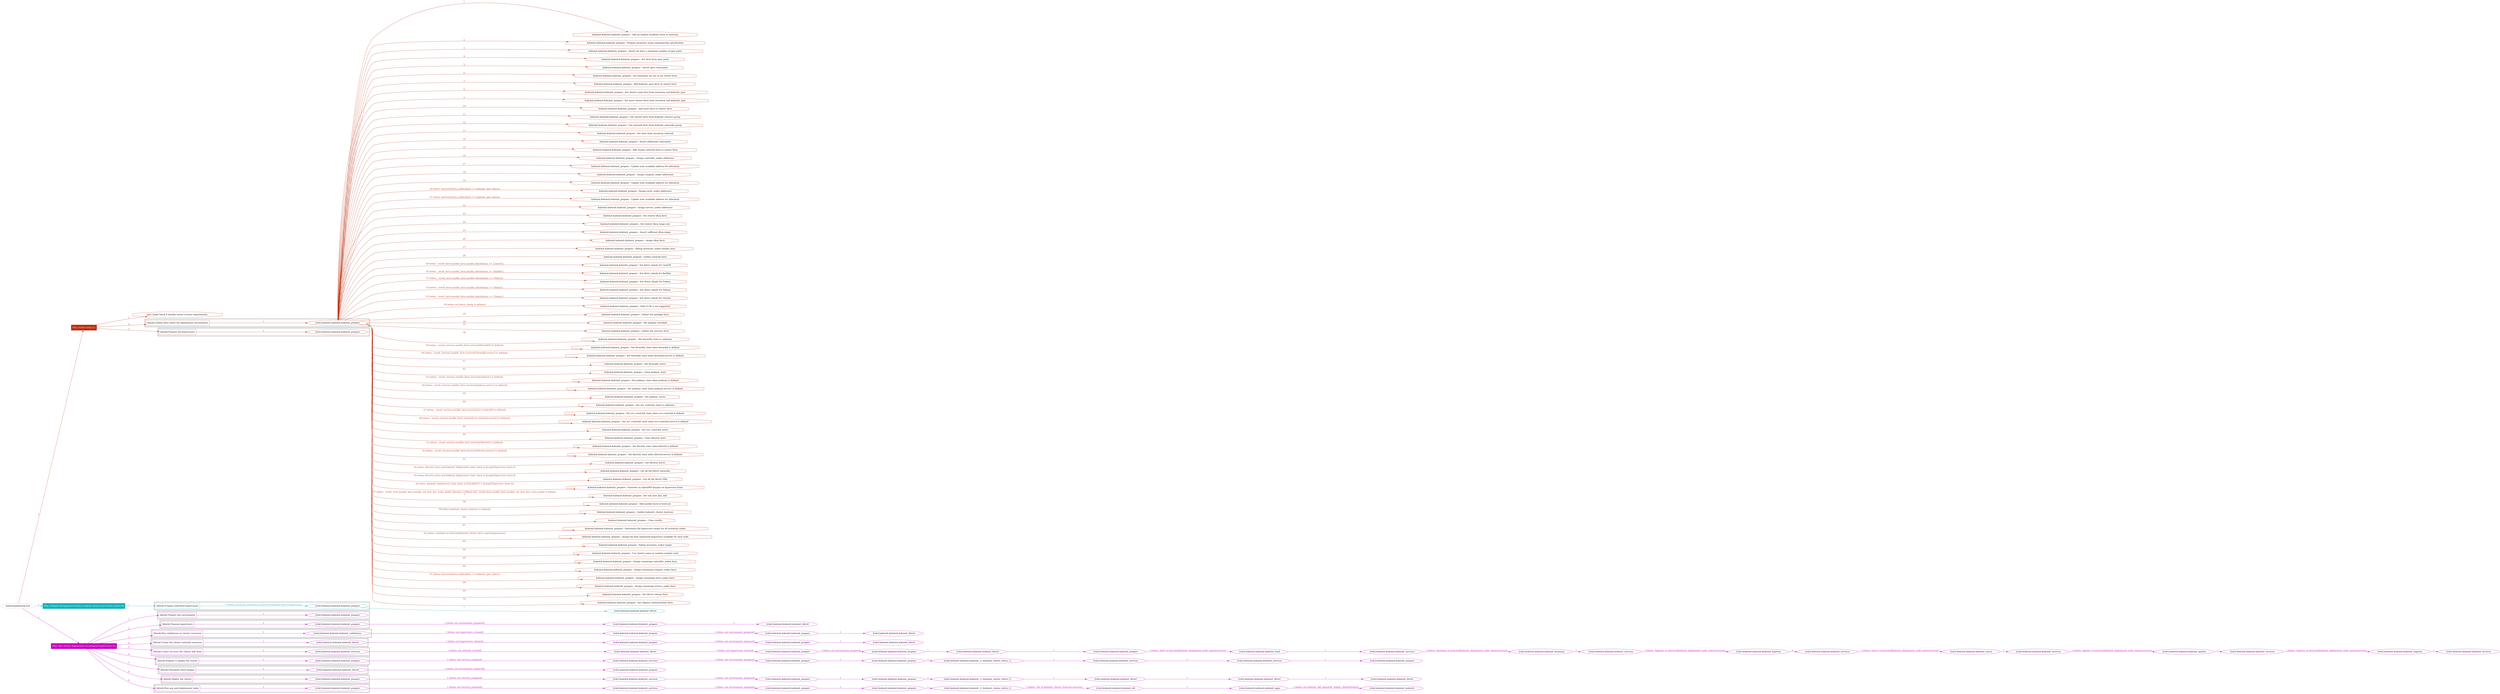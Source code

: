 digraph {
	graph [concentrate=true ordering=in rankdir=LR ratio=fill]
	edge [esep=5 sep=10]
	"kubeinit/playbook.yml" [id=root_node style=dotted]
	play_38018a36 [label="Play: Initial setup (1)" color="#ba3012" fontcolor="#ffffff" id=play_38018a36 shape=box style=filled tooltip=localhost]
	"kubeinit/playbook.yml" -> play_38018a36 [label="1 " color="#ba3012" fontcolor="#ba3012" id=edge_5a57a9a2 labeltooltip="1 " tooltip="1 "]
	subgraph "kubeinit.kubeinit.kubeinit_prepare" {
		role_eaf8f5e7 [label="[role] kubeinit.kubeinit.kubeinit_prepare" color="#ba3012" id=role_eaf8f5e7 tooltip="kubeinit.kubeinit.kubeinit_prepare"]
		task_d9d28c81 [label="kubeinit.kubeinit.kubeinit_prepare : Add an explicit localhost entry to hostvars" color="#ba3012" id=task_d9d28c81 shape=octagon tooltip="kubeinit.kubeinit.kubeinit_prepare : Add an explicit localhost entry to hostvars"]
		role_eaf8f5e7 -> task_d9d28c81 [label="1 " color="#ba3012" fontcolor="#ba3012" id=edge_3c91bd33 labeltooltip="1 " tooltip="1 "]
		task_af34786a [label="kubeinit.kubeinit.kubeinit_prepare : Prepare inventory using command-line specification" color="#ba3012" id=task_af34786a shape=octagon tooltip="kubeinit.kubeinit.kubeinit_prepare : Prepare inventory using command-line specification"]
		role_eaf8f5e7 -> task_af34786a [label="2 " color="#ba3012" fontcolor="#ba3012" id=edge_f4625c65 labeltooltip="2 " tooltip="2 "]
		task_5529e73d [label="kubeinit.kubeinit.kubeinit_prepare : Assert we have a minimum number of spec parts" color="#ba3012" id=task_5529e73d shape=octagon tooltip="kubeinit.kubeinit.kubeinit_prepare : Assert we have a minimum number of spec parts"]
		role_eaf8f5e7 -> task_5529e73d [label="3 " color="#ba3012" fontcolor="#ba3012" id=edge_2df226bd labeltooltip="3 " tooltip="3 "]
		task_c6e210a8 [label="kubeinit.kubeinit.kubeinit_prepare : Set facts from spec parts" color="#ba3012" id=task_c6e210a8 shape=octagon tooltip="kubeinit.kubeinit.kubeinit_prepare : Set facts from spec parts"]
		role_eaf8f5e7 -> task_c6e210a8 [label="4 " color="#ba3012" fontcolor="#ba3012" id=edge_eb3b6724 labeltooltip="4 " tooltip="4 "]
		task_c5ecf263 [label="kubeinit.kubeinit.kubeinit_prepare : Assert spec constraints" color="#ba3012" id=task_c5ecf263 shape=octagon tooltip="kubeinit.kubeinit.kubeinit_prepare : Assert spec constraints"]
		role_eaf8f5e7 -> task_c5ecf263 [label="5 " color="#ba3012" fontcolor="#ba3012" id=edge_1129ccd4 labeltooltip="5 " tooltip="5 "]
		task_9db67890 [label="kubeinit.kubeinit.kubeinit_prepare : Set hostname we use to set cluster facts" color="#ba3012" id=task_9db67890 shape=octagon tooltip="kubeinit.kubeinit.kubeinit_prepare : Set hostname we use to set cluster facts"]
		role_eaf8f5e7 -> task_9db67890 [label="6 " color="#ba3012" fontcolor="#ba3012" id=edge_99e5928f labeltooltip="6 " tooltip="6 "]
		task_b7941c7c [label="kubeinit.kubeinit.kubeinit_prepare : Add kubeinit_spec facts to cluster facts" color="#ba3012" id=task_b7941c7c shape=octagon tooltip="kubeinit.kubeinit.kubeinit_prepare : Add kubeinit_spec facts to cluster facts"]
		role_eaf8f5e7 -> task_b7941c7c [label="7 " color="#ba3012" fontcolor="#ba3012" id=edge_fe93b5b2 labeltooltip="7 " tooltip="7 "]
		task_d89a9db2 [label="kubeinit.kubeinit.kubeinit_prepare : Set cluster name fact from inventory and kubeinit_spec" color="#ba3012" id=task_d89a9db2 shape=octagon tooltip="kubeinit.kubeinit.kubeinit_prepare : Set cluster name fact from inventory and kubeinit_spec"]
		role_eaf8f5e7 -> task_d89a9db2 [label="8 " color="#ba3012" fontcolor="#ba3012" id=edge_f3d1ef45 labeltooltip="8 " tooltip="8 "]
		task_c32d3ccd [label="kubeinit.kubeinit.kubeinit_prepare : Set more cluster facts from inventory and kubeinit_spec" color="#ba3012" id=task_c32d3ccd shape=octagon tooltip="kubeinit.kubeinit.kubeinit_prepare : Set more cluster facts from inventory and kubeinit_spec"]
		role_eaf8f5e7 -> task_c32d3ccd [label="9 " color="#ba3012" fontcolor="#ba3012" id=edge_d06b6252 labeltooltip="9 " tooltip="9 "]
		task_ee022b1f [label="kubeinit.kubeinit.kubeinit_prepare : Add more facts to cluster facts" color="#ba3012" id=task_ee022b1f shape=octagon tooltip="kubeinit.kubeinit.kubeinit_prepare : Add more facts to cluster facts"]
		role_eaf8f5e7 -> task_ee022b1f [label="10 " color="#ba3012" fontcolor="#ba3012" id=edge_76aa7e40 labeltooltip="10 " tooltip="10 "]
		task_8ff7a7d2 [label="kubeinit.kubeinit.kubeinit_prepare : Get cluster facts from kubeinit_clusters group" color="#ba3012" id=task_8ff7a7d2 shape=octagon tooltip="kubeinit.kubeinit.kubeinit_prepare : Get cluster facts from kubeinit_clusters group"]
		role_eaf8f5e7 -> task_8ff7a7d2 [label="11 " color="#ba3012" fontcolor="#ba3012" id=edge_18747b65 labeltooltip="11 " tooltip="11 "]
		task_c051a63e [label="kubeinit.kubeinit.kubeinit_prepare : Get network facts from kubeinit_networks group" color="#ba3012" id=task_c051a63e shape=octagon tooltip="kubeinit.kubeinit.kubeinit_prepare : Get network facts from kubeinit_networks group"]
		role_eaf8f5e7 -> task_c051a63e [label="12 " color="#ba3012" fontcolor="#ba3012" id=edge_2a40bd6a labeltooltip="12 " tooltip="12 "]
		task_e8067abc [label="kubeinit.kubeinit.kubeinit_prepare : Set facts from inventory network" color="#ba3012" id=task_e8067abc shape=octagon tooltip="kubeinit.kubeinit.kubeinit_prepare : Set facts from inventory network"]
		role_eaf8f5e7 -> task_e8067abc [label="13 " color="#ba3012" fontcolor="#ba3012" id=edge_fd4d7361 labeltooltip="13 " tooltip="13 "]
		task_bee5ef81 [label="kubeinit.kubeinit.kubeinit_prepare : Assert additional constraints" color="#ba3012" id=task_bee5ef81 shape=octagon tooltip="kubeinit.kubeinit.kubeinit_prepare : Assert additional constraints"]
		role_eaf8f5e7 -> task_bee5ef81 [label="14 " color="#ba3012" fontcolor="#ba3012" id=edge_25b2654d labeltooltip="14 " tooltip="14 "]
		task_c0510e2a [label="kubeinit.kubeinit.kubeinit_prepare : Add cluster network facts to cluster facts" color="#ba3012" id=task_c0510e2a shape=octagon tooltip="kubeinit.kubeinit.kubeinit_prepare : Add cluster network facts to cluster facts"]
		role_eaf8f5e7 -> task_c0510e2a [label="15 " color="#ba3012" fontcolor="#ba3012" id=edge_876edf7d labeltooltip="15 " tooltip="15 "]
		task_2513310e [label="kubeinit.kubeinit.kubeinit_prepare : Assign controller_nodes addresses" color="#ba3012" id=task_2513310e shape=octagon tooltip="kubeinit.kubeinit.kubeinit_prepare : Assign controller_nodes addresses"]
		role_eaf8f5e7 -> task_2513310e [label="16 " color="#ba3012" fontcolor="#ba3012" id=edge_84c6165d labeltooltip="16 " tooltip="16 "]
		task_1f1a7ac2 [label="kubeinit.kubeinit.kubeinit_prepare : Update next available address for allocation" color="#ba3012" id=task_1f1a7ac2 shape=octagon tooltip="kubeinit.kubeinit.kubeinit_prepare : Update next available address for allocation"]
		role_eaf8f5e7 -> task_1f1a7ac2 [label="17 " color="#ba3012" fontcolor="#ba3012" id=edge_e7cba53e labeltooltip="17 " tooltip="17 "]
		task_87106a36 [label="kubeinit.kubeinit.kubeinit_prepare : Assign compute_nodes addresses" color="#ba3012" id=task_87106a36 shape=octagon tooltip="kubeinit.kubeinit.kubeinit_prepare : Assign compute_nodes addresses"]
		role_eaf8f5e7 -> task_87106a36 [label="18 " color="#ba3012" fontcolor="#ba3012" id=edge_f2402905 labeltooltip="18 " tooltip="18 "]
		task_95a1f4b8 [label="kubeinit.kubeinit.kubeinit_prepare : Update next available address for allocation" color="#ba3012" id=task_95a1f4b8 shape=octagon tooltip="kubeinit.kubeinit.kubeinit_prepare : Update next available address for allocation"]
		role_eaf8f5e7 -> task_95a1f4b8 [label="19 " color="#ba3012" fontcolor="#ba3012" id=edge_99c35e05 labeltooltip="19 " tooltip="19 "]
		task_43b68e34 [label="kubeinit.kubeinit.kubeinit_prepare : Assign extra_nodes addresses" color="#ba3012" id=task_43b68e34 shape=octagon tooltip="kubeinit.kubeinit.kubeinit_prepare : Assign extra_nodes addresses"]
		role_eaf8f5e7 -> task_43b68e34 [label="20 [when: hostvars[extra_node].distro == kubeinit_spec_distro]" color="#ba3012" fontcolor="#ba3012" id=edge_84f22b07 labeltooltip="20 [when: hostvars[extra_node].distro == kubeinit_spec_distro]" tooltip="20 [when: hostvars[extra_node].distro == kubeinit_spec_distro]"]
		task_0c2cb33e [label="kubeinit.kubeinit.kubeinit_prepare : Update next available address for allocation" color="#ba3012" id=task_0c2cb33e shape=octagon tooltip="kubeinit.kubeinit.kubeinit_prepare : Update next available address for allocation"]
		role_eaf8f5e7 -> task_0c2cb33e [label="21 [when: hostvars[extra_node].distro == kubeinit_spec_distro]" color="#ba3012" fontcolor="#ba3012" id=edge_a2b4e08d labeltooltip="21 [when: hostvars[extra_node].distro == kubeinit_spec_distro]" tooltip="21 [when: hostvars[extra_node].distro == kubeinit_spec_distro]"]
		task_1de23fd6 [label="kubeinit.kubeinit.kubeinit_prepare : Assign service_nodes addresses" color="#ba3012" id=task_1de23fd6 shape=octagon tooltip="kubeinit.kubeinit.kubeinit_prepare : Assign service_nodes addresses"]
		role_eaf8f5e7 -> task_1de23fd6 [label="22 " color="#ba3012" fontcolor="#ba3012" id=edge_d42f6304 labeltooltip="22 " tooltip="22 "]
		task_b5a433a2 [label="kubeinit.kubeinit.kubeinit_prepare : Set cluster dhcp facts" color="#ba3012" id=task_b5a433a2 shape=octagon tooltip="kubeinit.kubeinit.kubeinit_prepare : Set cluster dhcp facts"]
		role_eaf8f5e7 -> task_b5a433a2 [label="23 " color="#ba3012" fontcolor="#ba3012" id=edge_f0d6cfe7 labeltooltip="23 " tooltip="23 "]
		task_0ee219f2 [label="kubeinit.kubeinit.kubeinit_prepare : Set cluster dhcp range size" color="#ba3012" id=task_0ee219f2 shape=octagon tooltip="kubeinit.kubeinit.kubeinit_prepare : Set cluster dhcp range size"]
		role_eaf8f5e7 -> task_0ee219f2 [label="24 " color="#ba3012" fontcolor="#ba3012" id=edge_db5b1068 labeltooltip="24 " tooltip="24 "]
		task_8ce5752c [label="kubeinit.kubeinit.kubeinit_prepare : Assert sufficient dhcp range" color="#ba3012" id=task_8ce5752c shape=octagon tooltip="kubeinit.kubeinit.kubeinit_prepare : Assert sufficient dhcp range"]
		role_eaf8f5e7 -> task_8ce5752c [label="25 " color="#ba3012" fontcolor="#ba3012" id=edge_b87bda3b labeltooltip="25 " tooltip="25 "]
		task_597d3087 [label="kubeinit.kubeinit.kubeinit_prepare : Assign dhcp facts" color="#ba3012" id=task_597d3087 shape=octagon tooltip="kubeinit.kubeinit.kubeinit_prepare : Assign dhcp facts"]
		role_eaf8f5e7 -> task_597d3087 [label="26 " color="#ba3012" fontcolor="#ba3012" id=edge_63380b3e labeltooltip="26 " tooltip="26 "]
		task_be0fbdeb [label="kubeinit.kubeinit.kubeinit_prepare : Debug inventory_nodes ansible_host" color="#ba3012" id=task_be0fbdeb shape=octagon tooltip="kubeinit.kubeinit.kubeinit_prepare : Debug inventory_nodes ansible_host"]
		role_eaf8f5e7 -> task_be0fbdeb [label="27 " color="#ba3012" fontcolor="#ba3012" id=edge_54bcdd4f labeltooltip="27 " tooltip="27 "]
		task_523bd7ff [label="kubeinit.kubeinit.kubeinit_prepare : Gather network facts" color="#ba3012" id=task_523bd7ff shape=octagon tooltip="kubeinit.kubeinit.kubeinit_prepare : Gather network facts"]
		role_eaf8f5e7 -> task_523bd7ff [label="28 " color="#ba3012" fontcolor="#ba3012" id=edge_8cd125d9 labeltooltip="28 " tooltip="28 "]
		task_5979dd7d [label="kubeinit.kubeinit.kubeinit_prepare : Set distro_family for CentOS" color="#ba3012" id=task_5979dd7d shape=octagon tooltip="kubeinit.kubeinit.kubeinit_prepare : Set distro_family for CentOS"]
		role_eaf8f5e7 -> task_5979dd7d [label="29 [when: _result_facts.ansible_facts.ansible_distribution == 'CentOS']" color="#ba3012" fontcolor="#ba3012" id=edge_050817e7 labeltooltip="29 [when: _result_facts.ansible_facts.ansible_distribution == 'CentOS']" tooltip="29 [when: _result_facts.ansible_facts.ansible_distribution == 'CentOS']"]
		task_7ee99fc9 [label="kubeinit.kubeinit.kubeinit_prepare : Set distro_family for RedHat" color="#ba3012" id=task_7ee99fc9 shape=octagon tooltip="kubeinit.kubeinit.kubeinit_prepare : Set distro_family for RedHat"]
		role_eaf8f5e7 -> task_7ee99fc9 [label="30 [when: _result_facts.ansible_facts.ansible_distribution == 'RedHat']" color="#ba3012" fontcolor="#ba3012" id=edge_398cb37e labeltooltip="30 [when: _result_facts.ansible_facts.ansible_distribution == 'RedHat']" tooltip="30 [when: _result_facts.ansible_facts.ansible_distribution == 'RedHat']"]
		task_edd95d74 [label="kubeinit.kubeinit.kubeinit_prepare : Set distro_family for Fedora" color="#ba3012" id=task_edd95d74 shape=octagon tooltip="kubeinit.kubeinit.kubeinit_prepare : Set distro_family for Fedora"]
		role_eaf8f5e7 -> task_edd95d74 [label="31 [when: _result_facts.ansible_facts.ansible_distribution == 'Fedora']" color="#ba3012" fontcolor="#ba3012" id=edge_274ece69 labeltooltip="31 [when: _result_facts.ansible_facts.ansible_distribution == 'Fedora']" tooltip="31 [when: _result_facts.ansible_facts.ansible_distribution == 'Fedora']"]
		task_486302e1 [label="kubeinit.kubeinit.kubeinit_prepare : Set distro_family for Debian" color="#ba3012" id=task_486302e1 shape=octagon tooltip="kubeinit.kubeinit.kubeinit_prepare : Set distro_family for Debian"]
		role_eaf8f5e7 -> task_486302e1 [label="32 [when: _result_facts.ansible_facts.ansible_distribution == 'Debian']" color="#ba3012" fontcolor="#ba3012" id=edge_19eb85fa labeltooltip="32 [when: _result_facts.ansible_facts.ansible_distribution == 'Debian']" tooltip="32 [when: _result_facts.ansible_facts.ansible_distribution == 'Debian']"]
		task_f5e7a4d1 [label="kubeinit.kubeinit.kubeinit_prepare : Set distro_family for Ubuntu" color="#ba3012" id=task_f5e7a4d1 shape=octagon tooltip="kubeinit.kubeinit.kubeinit_prepare : Set distro_family for Ubuntu"]
		role_eaf8f5e7 -> task_f5e7a4d1 [label="33 [when: _result_facts.ansible_facts.ansible_distribution == 'Ubuntu']" color="#ba3012" fontcolor="#ba3012" id=edge_6735dcc4 labeltooltip="33 [when: _result_facts.ansible_facts.ansible_distribution == 'Ubuntu']" tooltip="33 [when: _result_facts.ansible_facts.ansible_distribution == 'Ubuntu']"]
		task_1ba62e30 [label="kubeinit.kubeinit.kubeinit_prepare : Fails if OS is not supported" color="#ba3012" id=task_1ba62e30 shape=octagon tooltip="kubeinit.kubeinit.kubeinit_prepare : Fails if OS is not supported"]
		role_eaf8f5e7 -> task_1ba62e30 [label="34 [when: not distro_family is defined]" color="#ba3012" fontcolor="#ba3012" id=edge_9a00342c labeltooltip="34 [when: not distro_family is defined]" tooltip="34 [when: not distro_family is defined]"]
		task_cdee7ff9 [label="kubeinit.kubeinit.kubeinit_prepare : Gather the package facts" color="#ba3012" id=task_cdee7ff9 shape=octagon tooltip="kubeinit.kubeinit.kubeinit_prepare : Gather the package facts"]
		role_eaf8f5e7 -> task_cdee7ff9 [label="35 " color="#ba3012" fontcolor="#ba3012" id=edge_05fb2296 labeltooltip="35 " tooltip="35 "]
		task_63d803ce [label="kubeinit.kubeinit.kubeinit_prepare : Set podman_installed" color="#ba3012" id=task_63d803ce shape=octagon tooltip="kubeinit.kubeinit.kubeinit_prepare : Set podman_installed"]
		role_eaf8f5e7 -> task_63d803ce [label="36 " color="#ba3012" fontcolor="#ba3012" id=edge_1ae00f9a labeltooltip="36 " tooltip="36 "]
		task_74168791 [label="kubeinit.kubeinit.kubeinit_prepare : Gather the services facts" color="#ba3012" id=task_74168791 shape=octagon tooltip="kubeinit.kubeinit.kubeinit_prepare : Gather the services facts"]
		role_eaf8f5e7 -> task_74168791 [label="37 " color="#ba3012" fontcolor="#ba3012" id=edge_bd4bc6c1 labeltooltip="37 " tooltip="37 "]
		task_7738eca4 [label="kubeinit.kubeinit.kubeinit_prepare : Set firewalld_state to unknown" color="#ba3012" id=task_7738eca4 shape=octagon tooltip="kubeinit.kubeinit.kubeinit_prepare : Set firewalld_state to unknown"]
		role_eaf8f5e7 -> task_7738eca4 [label="38 " color="#ba3012" fontcolor="#ba3012" id=edge_76d9a7b1 labeltooltip="38 " tooltip="38 "]
		task_2f218e95 [label="kubeinit.kubeinit.kubeinit_prepare : Set firewalld_state when firewalld is defined" color="#ba3012" id=task_2f218e95 shape=octagon tooltip="kubeinit.kubeinit.kubeinit_prepare : Set firewalld_state when firewalld is defined"]
		role_eaf8f5e7 -> task_2f218e95 [label="39 [when: _result_services.ansible_facts.services['firewalld'] is defined]" color="#ba3012" fontcolor="#ba3012" id=edge_ef1b4da1 labeltooltip="39 [when: _result_services.ansible_facts.services['firewalld'] is defined]" tooltip="39 [when: _result_services.ansible_facts.services['firewalld'] is defined]"]
		task_a97573a2 [label="kubeinit.kubeinit.kubeinit_prepare : Set firewalld_state when firewalld.service is defined" color="#ba3012" id=task_a97573a2 shape=octagon tooltip="kubeinit.kubeinit.kubeinit_prepare : Set firewalld_state when firewalld.service is defined"]
		role_eaf8f5e7 -> task_a97573a2 [label="40 [when: _result_services.ansible_facts.services['firewalld.service'] is defined]" color="#ba3012" fontcolor="#ba3012" id=edge_9ab774ca labeltooltip="40 [when: _result_services.ansible_facts.services['firewalld.service'] is defined]" tooltip="40 [when: _result_services.ansible_facts.services['firewalld.service'] is defined]"]
		task_c693a160 [label="kubeinit.kubeinit.kubeinit_prepare : Set firewalld_active" color="#ba3012" id=task_c693a160 shape=octagon tooltip="kubeinit.kubeinit.kubeinit_prepare : Set firewalld_active"]
		role_eaf8f5e7 -> task_c693a160 [label="41 " color="#ba3012" fontcolor="#ba3012" id=edge_701d9fcf labeltooltip="41 " tooltip="41 "]
		task_2f274941 [label="kubeinit.kubeinit.kubeinit_prepare : Clear podman_state" color="#ba3012" id=task_2f274941 shape=octagon tooltip="kubeinit.kubeinit.kubeinit_prepare : Clear podman_state"]
		role_eaf8f5e7 -> task_2f274941 [label="42 " color="#ba3012" fontcolor="#ba3012" id=edge_1d4a91d2 labeltooltip="42 " tooltip="42 "]
		task_4f9af81d [label="kubeinit.kubeinit.kubeinit_prepare : Set podman_state when podman is defined" color="#ba3012" id=task_4f9af81d shape=octagon tooltip="kubeinit.kubeinit.kubeinit_prepare : Set podman_state when podman is defined"]
		role_eaf8f5e7 -> task_4f9af81d [label="43 [when: _result_services.ansible_facts.services['podman'] is defined]" color="#ba3012" fontcolor="#ba3012" id=edge_d04f8355 labeltooltip="43 [when: _result_services.ansible_facts.services['podman'] is defined]" tooltip="43 [when: _result_services.ansible_facts.services['podman'] is defined]"]
		task_42be82dd [label="kubeinit.kubeinit.kubeinit_prepare : Set podman_state when podman.service is defined" color="#ba3012" id=task_42be82dd shape=octagon tooltip="kubeinit.kubeinit.kubeinit_prepare : Set podman_state when podman.service is defined"]
		role_eaf8f5e7 -> task_42be82dd [label="44 [when: _result_services.ansible_facts.services['podman.service'] is defined]" color="#ba3012" fontcolor="#ba3012" id=edge_7803594c labeltooltip="44 [when: _result_services.ansible_facts.services['podman.service'] is defined]" tooltip="44 [when: _result_services.ansible_facts.services['podman.service'] is defined]"]
		task_3fa9ed4f [label="kubeinit.kubeinit.kubeinit_prepare : Set podman_active" color="#ba3012" id=task_3fa9ed4f shape=octagon tooltip="kubeinit.kubeinit.kubeinit_prepare : Set podman_active"]
		role_eaf8f5e7 -> task_3fa9ed4f [label="45 " color="#ba3012" fontcolor="#ba3012" id=edge_8e60a00b labeltooltip="45 " tooltip="45 "]
		task_5d215a12 [label="kubeinit.kubeinit.kubeinit_prepare : Set ovs_vswitchd_state to unknown" color="#ba3012" id=task_5d215a12 shape=octagon tooltip="kubeinit.kubeinit.kubeinit_prepare : Set ovs_vswitchd_state to unknown"]
		role_eaf8f5e7 -> task_5d215a12 [label="46 " color="#ba3012" fontcolor="#ba3012" id=edge_87174c37 labeltooltip="46 " tooltip="46 "]
		task_1a2cd1c6 [label="kubeinit.kubeinit.kubeinit_prepare : Set ovs_vswitchd_state when ovs-vswitchd is defined" color="#ba3012" id=task_1a2cd1c6 shape=octagon tooltip="kubeinit.kubeinit.kubeinit_prepare : Set ovs_vswitchd_state when ovs-vswitchd is defined"]
		role_eaf8f5e7 -> task_1a2cd1c6 [label="47 [when: _result_services.ansible_facts.services['ovs-vswitchd'] is defined]" color="#ba3012" fontcolor="#ba3012" id=edge_e07ad294 labeltooltip="47 [when: _result_services.ansible_facts.services['ovs-vswitchd'] is defined]" tooltip="47 [when: _result_services.ansible_facts.services['ovs-vswitchd'] is defined]"]
		task_ba8f33bb [label="kubeinit.kubeinit.kubeinit_prepare : Set ovs_vswitchd_state when ovs-vswitchd.service is defined" color="#ba3012" id=task_ba8f33bb shape=octagon tooltip="kubeinit.kubeinit.kubeinit_prepare : Set ovs_vswitchd_state when ovs-vswitchd.service is defined"]
		role_eaf8f5e7 -> task_ba8f33bb [label="48 [when: _result_services.ansible_facts.services['ovs-vswitchd.service'] is defined]" color="#ba3012" fontcolor="#ba3012" id=edge_836e983d labeltooltip="48 [when: _result_services.ansible_facts.services['ovs-vswitchd.service'] is defined]" tooltip="48 [when: _result_services.ansible_facts.services['ovs-vswitchd.service'] is defined]"]
		task_da749a03 [label="kubeinit.kubeinit.kubeinit_prepare : Set ovs_vswitchd_active" color="#ba3012" id=task_da749a03 shape=octagon tooltip="kubeinit.kubeinit.kubeinit_prepare : Set ovs_vswitchd_active"]
		role_eaf8f5e7 -> task_da749a03 [label="49 " color="#ba3012" fontcolor="#ba3012" id=edge_555a6a34 labeltooltip="49 " tooltip="49 "]
		task_bd0f9eb9 [label="kubeinit.kubeinit.kubeinit_prepare : Clear libvirtd_state" color="#ba3012" id=task_bd0f9eb9 shape=octagon tooltip="kubeinit.kubeinit.kubeinit_prepare : Clear libvirtd_state"]
		role_eaf8f5e7 -> task_bd0f9eb9 [label="50 " color="#ba3012" fontcolor="#ba3012" id=edge_b25c2b11 labeltooltip="50 " tooltip="50 "]
		task_45c31e75 [label="kubeinit.kubeinit.kubeinit_prepare : Set libvirtd_state when libvirtd is defined" color="#ba3012" id=task_45c31e75 shape=octagon tooltip="kubeinit.kubeinit.kubeinit_prepare : Set libvirtd_state when libvirtd is defined"]
		role_eaf8f5e7 -> task_45c31e75 [label="51 [when: _result_services.ansible_facts.services['libvirtd'] is defined]" color="#ba3012" fontcolor="#ba3012" id=edge_624296d0 labeltooltip="51 [when: _result_services.ansible_facts.services['libvirtd'] is defined]" tooltip="51 [when: _result_services.ansible_facts.services['libvirtd'] is defined]"]
		task_02c011d2 [label="kubeinit.kubeinit.kubeinit_prepare : Set libvirtd_state when libvirtd.service is defined" color="#ba3012" id=task_02c011d2 shape=octagon tooltip="kubeinit.kubeinit.kubeinit_prepare : Set libvirtd_state when libvirtd.service is defined"]
		role_eaf8f5e7 -> task_02c011d2 [label="52 [when: _result_services.ansible_facts.services['libvirtd.service'] is defined]" color="#ba3012" fontcolor="#ba3012" id=edge_82070c7c labeltooltip="52 [when: _result_services.ansible_facts.services['libvirtd.service'] is defined]" tooltip="52 [when: _result_services.ansible_facts.services['libvirtd.service'] is defined]"]
		task_17f30707 [label="kubeinit.kubeinit.kubeinit_prepare : Set libvirtd_active" color="#ba3012" id=task_17f30707 shape=octagon tooltip="kubeinit.kubeinit.kubeinit_prepare : Set libvirtd_active"]
		role_eaf8f5e7 -> task_17f30707 [label="53 " color="#ba3012" fontcolor="#ba3012" id=edge_7cf74720 labeltooltip="53 " tooltip="53 "]
		task_38a5c564 [label="kubeinit.kubeinit.kubeinit_prepare : Get all the libvirt networks" color="#ba3012" id=task_38a5c564 shape=octagon tooltip="kubeinit.kubeinit.kubeinit_prepare : Get all the libvirt networks"]
		role_eaf8f5e7 -> task_38a5c564 [label="54 [when: libvirtd_active and kubeinit_deployment_node_name in groups['hypervisor_hosts']]" color="#ba3012" fontcolor="#ba3012" id=edge_d68e0f4e labeltooltip="54 [when: libvirtd_active and kubeinit_deployment_node_name in groups['hypervisor_hosts']]" tooltip="54 [when: libvirtd_active and kubeinit_deployment_node_name in groups['hypervisor_hosts']]"]
		task_79009f74 [label="kubeinit.kubeinit.kubeinit_prepare : Get all the libvirt VMs" color="#ba3012" id=task_79009f74 shape=octagon tooltip="kubeinit.kubeinit.kubeinit_prepare : Get all the libvirt VMs"]
		role_eaf8f5e7 -> task_79009f74 [label="55 [when: libvirtd_active and kubeinit_deployment_node_name in groups['hypervisor_hosts']]" color="#ba3012" fontcolor="#ba3012" id=edge_63a50d3f labeltooltip="55 [when: libvirtd_active and kubeinit_deployment_node_name in groups['hypervisor_hosts']]" tooltip="55 [when: libvirtd_active and kubeinit_deployment_node_name in groups['hypervisor_hosts']]"]
		task_c983e846 [label="kubeinit.kubeinit.kubeinit_prepare : Generate an OpenSSH keypair on hypervisor hosts" color="#ba3012" id=task_c983e846 shape=octagon tooltip="kubeinit.kubeinit.kubeinit_prepare : Generate an OpenSSH keypair on hypervisor hosts"]
		role_eaf8f5e7 -> task_c983e846 [label="56 [when: kubeinit_deployment_node_name in (['localhost'] + groups['hypervisor_hosts'])]" color="#ba3012" fontcolor="#ba3012" id=edge_620679c2 labeltooltip="56 [when: kubeinit_deployment_node_name in (['localhost'] + groups['hypervisor_hosts'])]" tooltip="56 [when: kubeinit_deployment_node_name in (['localhost'] + groups['hypervisor_hosts'])]"]
		task_443c0090 [label="kubeinit.kubeinit.kubeinit_prepare : Set ssh_host_key_info" color="#ba3012" id=task_443c0090 shape=octagon tooltip="kubeinit.kubeinit.kubeinit_prepare : Set ssh_host_key_info"]
		role_eaf8f5e7 -> task_443c0090 [label="57 [when: _result_facts.ansible_facts.ansible_ssh_host_key_ecdsa_public_keytype is defined and _result_facts.ansible_facts.ansible_ssh_host_key_ecdsa_public is defined
]" color="#ba3012" fontcolor="#ba3012" id=edge_041fb716 labeltooltip="57 [when: _result_facts.ansible_facts.ansible_ssh_host_key_ecdsa_public_keytype is defined and _result_facts.ansible_facts.ansible_ssh_host_key_ecdsa_public is defined
]" tooltip="57 [when: _result_facts.ansible_facts.ansible_ssh_host_key_ecdsa_public_keytype is defined and _result_facts.ansible_facts.ansible_ssh_host_key_ecdsa_public is defined
]"]
		task_9144ee76 [label="kubeinit.kubeinit.kubeinit_prepare : Add ansible facts to hostvars" color="#ba3012" id=task_9144ee76 shape=octagon tooltip="kubeinit.kubeinit.kubeinit_prepare : Add ansible facts to hostvars"]
		role_eaf8f5e7 -> task_9144ee76 [label="58 " color="#ba3012" fontcolor="#ba3012" id=edge_0c79bd1c labeltooltip="58 " tooltip="58 "]
		task_86ee09aa [label="kubeinit.kubeinit.kubeinit_prepare : Update kubeinit_cluster_hostvars" color="#ba3012" id=task_86ee09aa shape=octagon tooltip="kubeinit.kubeinit.kubeinit_prepare : Update kubeinit_cluster_hostvars"]
		role_eaf8f5e7 -> task_86ee09aa [label="59 [when: kubeinit_cluster_hostvars is defined]" color="#ba3012" fontcolor="#ba3012" id=edge_2dd96c4d labeltooltip="59 [when: kubeinit_cluster_hostvars is defined]" tooltip="59 [when: kubeinit_cluster_hostvars is defined]"]
		task_81b72c3d [label="kubeinit.kubeinit.kubeinit_prepare : Clear results" color="#ba3012" id=task_81b72c3d shape=octagon tooltip="kubeinit.kubeinit.kubeinit_prepare : Clear results"]
		role_eaf8f5e7 -> task_81b72c3d [label="60 " color="#ba3012" fontcolor="#ba3012" id=edge_7ff900d4 labeltooltip="60 " tooltip="60 "]
		task_00a766b8 [label="kubeinit.kubeinit.kubeinit_prepare : Determine the hypervisor target for all inventory nodes" color="#ba3012" id=task_00a766b8 shape=octagon tooltip="kubeinit.kubeinit.kubeinit_prepare : Determine the hypervisor target for all inventory nodes"]
		role_eaf8f5e7 -> task_00a766b8 [label="61 " color="#ba3012" fontcolor="#ba3012" id=edge_2a5e1b58 labeltooltip="61 " tooltip="61 "]
		task_c07ce7be [label="kubeinit.kubeinit.kubeinit_prepare : Assign the first requested hypervisor available for each node" color="#ba3012" id=task_c07ce7be shape=octagon tooltip="kubeinit.kubeinit.kubeinit_prepare : Assign the first requested hypervisor available for each node"]
		role_eaf8f5e7 -> task_c07ce7be [label="62 [when: candidate in hostvars[kubeinit_cluster_facts_name].hypervisors]" color="#ba3012" fontcolor="#ba3012" id=edge_d0f2947c labeltooltip="62 [when: candidate in hostvars[kubeinit_cluster_facts_name].hypervisors]" tooltip="62 [when: candidate in hostvars[kubeinit_cluster_facts_name].hypervisors]"]
		task_9b2d43de [label="kubeinit.kubeinit.kubeinit_prepare : Debug inventory_nodes target" color="#ba3012" id=task_9b2d43de shape=octagon tooltip="kubeinit.kubeinit.kubeinit_prepare : Debug inventory_nodes target"]
		role_eaf8f5e7 -> task_9b2d43de [label="63 " color="#ba3012" fontcolor="#ba3012" id=edge_4f6b6c17 labeltooltip="63 " tooltip="63 "]
		task_78e9067f [label="kubeinit.kubeinit.kubeinit_prepare : Use cluster name as random number seed" color="#ba3012" id=task_78e9067f shape=octagon tooltip="kubeinit.kubeinit.kubeinit_prepare : Use cluster name as random number seed"]
		role_eaf8f5e7 -> task_78e9067f [label="64 " color="#ba3012" fontcolor="#ba3012" id=edge_1de01f7d labeltooltip="64 " tooltip="64 "]
		task_89b972f9 [label="kubeinit.kubeinit.kubeinit_prepare : Assign remaining controller_nodes facts" color="#ba3012" id=task_89b972f9 shape=octagon tooltip="kubeinit.kubeinit.kubeinit_prepare : Assign remaining controller_nodes facts"]
		role_eaf8f5e7 -> task_89b972f9 [label="65 " color="#ba3012" fontcolor="#ba3012" id=edge_189e89e1 labeltooltip="65 " tooltip="65 "]
		task_9018b923 [label="kubeinit.kubeinit.kubeinit_prepare : Assign remaining compute_nodes facts" color="#ba3012" id=task_9018b923 shape=octagon tooltip="kubeinit.kubeinit.kubeinit_prepare : Assign remaining compute_nodes facts"]
		role_eaf8f5e7 -> task_9018b923 [label="66 " color="#ba3012" fontcolor="#ba3012" id=edge_ad801a7f labeltooltip="66 " tooltip="66 "]
		task_44a1d562 [label="kubeinit.kubeinit.kubeinit_prepare : Assign remaining extra_nodes facts" color="#ba3012" id=task_44a1d562 shape=octagon tooltip="kubeinit.kubeinit.kubeinit_prepare : Assign remaining extra_nodes facts"]
		role_eaf8f5e7 -> task_44a1d562 [label="67 [when: hostvars[extra_node].distro == kubeinit_spec_distro]" color="#ba3012" fontcolor="#ba3012" id=edge_f1672f6e labeltooltip="67 [when: hostvars[extra_node].distro == kubeinit_spec_distro]" tooltip="67 [when: hostvars[extra_node].distro == kubeinit_spec_distro]"]
		task_25fe93c0 [label="kubeinit.kubeinit.kubeinit_prepare : Assign remaining service_nodes facts" color="#ba3012" id=task_25fe93c0 shape=octagon tooltip="kubeinit.kubeinit.kubeinit_prepare : Assign remaining service_nodes facts"]
		role_eaf8f5e7 -> task_25fe93c0 [label="68 " color="#ba3012" fontcolor="#ba3012" id=edge_79429743 labeltooltip="68 " tooltip="68 "]
		task_e74bbf70 [label="kubeinit.kubeinit.kubeinit_prepare : Set libvirt release facts" color="#ba3012" id=task_e74bbf70 shape=octagon tooltip="kubeinit.kubeinit.kubeinit_prepare : Set libvirt release facts"]
		role_eaf8f5e7 -> task_e74bbf70 [label="69 " color="#ba3012" fontcolor="#ba3012" id=edge_807e21a5 labeltooltip="69 " tooltip="69 "]
		task_b98c06a8 [label="kubeinit.kubeinit.kubeinit_prepare : Set registry authentication facts" color="#ba3012" id=task_b98c06a8 shape=octagon tooltip="kubeinit.kubeinit.kubeinit_prepare : Set registry authentication facts"]
		role_eaf8f5e7 -> task_b98c06a8 [label="70 " color="#ba3012" fontcolor="#ba3012" id=edge_5f65a033 labeltooltip="70 " tooltip="70 "]
	}
	subgraph "kubeinit.kubeinit.kubeinit_prepare" {
		role_c999f25c [label="[role] kubeinit.kubeinit.kubeinit_prepare" color="#ba3012" id=role_c999f25c tooltip="kubeinit.kubeinit.kubeinit_prepare"]
	}
	subgraph "Play: Initial setup (1)" {
		pre_task_1e27f0a7 [label="[pre_task] Check if Ansible meets version requirements." color="#ba3012" id=pre_task_1e27f0a7 shape=octagon tooltip="Check if Ansible meets version requirements."]
		play_38018a36 -> pre_task_1e27f0a7 [label="1 " color="#ba3012" fontcolor="#ba3012" id=edge_55e7f86f labeltooltip="1 " tooltip="1 "]
		play_38018a36 -> block_f0dd5d2d [label=2 color="#ba3012" fontcolor="#ba3012" id=edge_2dcebe03 labeltooltip=2 tooltip=2]
		subgraph cluster_block_f0dd5d2d {
			block_f0dd5d2d [label="[block] Gather facts about the deployment environment" color="#ba3012" id=block_f0dd5d2d labeltooltip="Gather facts about the deployment environment" shape=box tooltip="Gather facts about the deployment environment"]
			block_f0dd5d2d -> role_eaf8f5e7 [label="1 " color="#ba3012" fontcolor="#ba3012" id=edge_64a73419 labeltooltip="1 " tooltip="1 "]
		}
		play_38018a36 -> block_2b67423e [label=3 color="#ba3012" fontcolor="#ba3012" id=edge_dfa58280 labeltooltip=3 tooltip=3]
		subgraph cluster_block_2b67423e {
			block_2b67423e [label="[block] Prepare the hypervisors" color="#ba3012" id=block_2b67423e labeltooltip="Prepare the hypervisors" shape=box tooltip="Prepare the hypervisors"]
			block_2b67423e -> role_c999f25c [label="1 " color="#ba3012" fontcolor="#ba3012" id=edge_641580f1 labeltooltip="1 " tooltip="1 "]
		}
	}
	play_8ce4bd81 [label="Play: Prepare all hypervisor hosts to deploy service and cluster nodes (0)" color="#10b4bc" fontcolor="#ffffff" id=play_8ce4bd81 shape=box style=filled tooltip="Play: Prepare all hypervisor hosts to deploy service and cluster nodes (0)"]
	"kubeinit/playbook.yml" -> play_8ce4bd81 [label="2 " color="#10b4bc" fontcolor="#10b4bc" id=edge_2677e187 labeltooltip="2 " tooltip="2 "]
	subgraph "kubeinit.kubeinit.kubeinit_libvirt" {
		role_e1a280c3 [label="[role] kubeinit.kubeinit.kubeinit_libvirt" color="#10b4bc" id=role_e1a280c3 tooltip="kubeinit.kubeinit.kubeinit_libvirt"]
	}
	subgraph "kubeinit.kubeinit.kubeinit_prepare" {
		role_9782c451 [label="[role] kubeinit.kubeinit.kubeinit_prepare" color="#10b4bc" id=role_9782c451 tooltip="kubeinit.kubeinit.kubeinit_prepare"]
		role_9782c451 -> role_e1a280c3 [label="1 " color="#10b4bc" fontcolor="#10b4bc" id=edge_c7d812c5 labeltooltip="1 " tooltip="1 "]
	}
	subgraph "Play: Prepare all hypervisor hosts to deploy service and cluster nodes (0)" {
		play_8ce4bd81 -> block_d1e21593 [label=1 color="#10b4bc" fontcolor="#10b4bc" id=edge_ce15eec1 labeltooltip=1 tooltip=1]
		subgraph cluster_block_d1e21593 {
			block_d1e21593 [label="[block] Prepare individual hypervisors" color="#10b4bc" id=block_d1e21593 labeltooltip="Prepare individual hypervisors" shape=box tooltip="Prepare individual hypervisors"]
			block_d1e21593 -> role_9782c451 [label="1 [when: inventory_hostname in hostvars['kubeinit-facts'].hypervisors]" color="#10b4bc" fontcolor="#10b4bc" id=edge_1ea71717 labeltooltip="1 [when: inventory_hostname in hostvars['kubeinit-facts'].hypervisors]" tooltip="1 [when: inventory_hostname in hostvars['kubeinit-facts'].hypervisors]"]
		}
	}
	play_1c7486f3 [label="Play: Run cluster deployment on prepared hypervisors (1)" color="#cc00c2" fontcolor="#ffffff" id=play_1c7486f3 shape=box style=filled tooltip=localhost]
	"kubeinit/playbook.yml" -> play_1c7486f3 [label="3 " color="#cc00c2" fontcolor="#cc00c2" id=edge_bb4c680e labeltooltip="3 " tooltip="3 "]
	subgraph "kubeinit.kubeinit.kubeinit_prepare" {
		role_aadb4371 [label="[role] kubeinit.kubeinit.kubeinit_prepare" color="#cc00c2" id=role_aadb4371 tooltip="kubeinit.kubeinit.kubeinit_prepare"]
	}
	subgraph "kubeinit.kubeinit.kubeinit_libvirt" {
		role_6729afce [label="[role] kubeinit.kubeinit.kubeinit_libvirt" color="#cc00c2" id=role_6729afce tooltip="kubeinit.kubeinit.kubeinit_libvirt"]
	}
	subgraph "kubeinit.kubeinit.kubeinit_prepare" {
		role_a36fb859 [label="[role] kubeinit.kubeinit.kubeinit_prepare" color="#cc00c2" id=role_a36fb859 tooltip="kubeinit.kubeinit.kubeinit_prepare"]
		role_a36fb859 -> role_6729afce [label="1 " color="#cc00c2" fontcolor="#cc00c2" id=edge_a32a71b4 labeltooltip="1 " tooltip="1 "]
	}
	subgraph "kubeinit.kubeinit.kubeinit_prepare" {
		role_1593014b [label="[role] kubeinit.kubeinit.kubeinit_prepare" color="#cc00c2" id=role_1593014b tooltip="kubeinit.kubeinit.kubeinit_prepare"]
		role_1593014b -> role_a36fb859 [label="1 [when: not environment_prepared]" color="#cc00c2" fontcolor="#cc00c2" id=edge_7704cd72 labeltooltip="1 [when: not environment_prepared]" tooltip="1 [when: not environment_prepared]"]
	}
	subgraph "kubeinit.kubeinit.kubeinit_libvirt" {
		role_7574cc85 [label="[role] kubeinit.kubeinit.kubeinit_libvirt" color="#cc00c2" id=role_7574cc85 tooltip="kubeinit.kubeinit.kubeinit_libvirt"]
	}
	subgraph "kubeinit.kubeinit.kubeinit_prepare" {
		role_9aa6d08b [label="[role] kubeinit.kubeinit.kubeinit_prepare" color="#cc00c2" id=role_9aa6d08b tooltip="kubeinit.kubeinit.kubeinit_prepare"]
		role_9aa6d08b -> role_7574cc85 [label="1 " color="#cc00c2" fontcolor="#cc00c2" id=edge_d25efd42 labeltooltip="1 " tooltip="1 "]
	}
	subgraph "kubeinit.kubeinit.kubeinit_prepare" {
		role_0aef3edb [label="[role] kubeinit.kubeinit.kubeinit_prepare" color="#cc00c2" id=role_0aef3edb tooltip="kubeinit.kubeinit.kubeinit_prepare"]
		role_0aef3edb -> role_9aa6d08b [label="1 [when: not environment_prepared]" color="#cc00c2" fontcolor="#cc00c2" id=edge_7c02a69b labeltooltip="1 [when: not environment_prepared]" tooltip="1 [when: not environment_prepared]"]
	}
	subgraph "kubeinit.kubeinit.kubeinit_validations" {
		role_5709d17e [label="[role] kubeinit.kubeinit.kubeinit_validations" color="#cc00c2" id=role_5709d17e tooltip="kubeinit.kubeinit.kubeinit_validations"]
		role_5709d17e -> role_0aef3edb [label="1 [when: not hypervisors_cleaned]" color="#cc00c2" fontcolor="#cc00c2" id=edge_3734e0e7 labeltooltip="1 [when: not hypervisors_cleaned]" tooltip="1 [when: not hypervisors_cleaned]"]
	}
	subgraph "kubeinit.kubeinit.kubeinit_libvirt" {
		role_3c61624f [label="[role] kubeinit.kubeinit.kubeinit_libvirt" color="#cc00c2" id=role_3c61624f tooltip="kubeinit.kubeinit.kubeinit_libvirt"]
	}
	subgraph "kubeinit.kubeinit.kubeinit_prepare" {
		role_bfd38a1b [label="[role] kubeinit.kubeinit.kubeinit_prepare" color="#cc00c2" id=role_bfd38a1b tooltip="kubeinit.kubeinit.kubeinit_prepare"]
		role_bfd38a1b -> role_3c61624f [label="1 " color="#cc00c2" fontcolor="#cc00c2" id=edge_eb4b6bc9 labeltooltip="1 " tooltip="1 "]
	}
	subgraph "kubeinit.kubeinit.kubeinit_prepare" {
		role_bb80a75a [label="[role] kubeinit.kubeinit.kubeinit_prepare" color="#cc00c2" id=role_bb80a75a tooltip="kubeinit.kubeinit.kubeinit_prepare"]
		role_bb80a75a -> role_bfd38a1b [label="1 [when: not environment_prepared]" color="#cc00c2" fontcolor="#cc00c2" id=edge_c91a3ce6 labeltooltip="1 [when: not environment_prepared]" tooltip="1 [when: not environment_prepared]"]
	}
	subgraph "kubeinit.kubeinit.kubeinit_libvirt" {
		role_5f5a6893 [label="[role] kubeinit.kubeinit.kubeinit_libvirt" color="#cc00c2" id=role_5f5a6893 tooltip="kubeinit.kubeinit.kubeinit_libvirt"]
		role_5f5a6893 -> role_bb80a75a [label="1 [when: not hypervisors_cleaned]" color="#cc00c2" fontcolor="#cc00c2" id=edge_1d0df394 labeltooltip="1 [when: not hypervisors_cleaned]" tooltip="1 [when: not hypervisors_cleaned]"]
	}
	subgraph "kubeinit.kubeinit.kubeinit_services" {
		role_6fa0a711 [label="[role] kubeinit.kubeinit.kubeinit_services" color="#cc00c2" id=role_6fa0a711 tooltip="kubeinit.kubeinit.kubeinit_services"]
	}
	subgraph "kubeinit.kubeinit.kubeinit_registry" {
		role_17e79ef5 [label="[role] kubeinit.kubeinit.kubeinit_registry" color="#cc00c2" id=role_17e79ef5 tooltip="kubeinit.kubeinit.kubeinit_registry"]
		role_17e79ef5 -> role_6fa0a711 [label="1 " color="#cc00c2" fontcolor="#cc00c2" id=edge_6ee03141 labeltooltip="1 " tooltip="1 "]
	}
	subgraph "kubeinit.kubeinit.kubeinit_services" {
		role_ed02d383 [label="[role] kubeinit.kubeinit.kubeinit_services" color="#cc00c2" id=role_ed02d383 tooltip="kubeinit.kubeinit.kubeinit_services"]
		role_ed02d383 -> role_17e79ef5 [label="1 [when: 'registry' in hostvars[kubeinit_deployment_node_name].services]" color="#cc00c2" fontcolor="#cc00c2" id=edge_792324ea labeltooltip="1 [when: 'registry' in hostvars[kubeinit_deployment_node_name].services]" tooltip="1 [when: 'registry' in hostvars[kubeinit_deployment_node_name].services]"]
	}
	subgraph "kubeinit.kubeinit.kubeinit_apache" {
		role_9d6aff6d [label="[role] kubeinit.kubeinit.kubeinit_apache" color="#cc00c2" id=role_9d6aff6d tooltip="kubeinit.kubeinit.kubeinit_apache"]
		role_9d6aff6d -> role_ed02d383 [label="1 " color="#cc00c2" fontcolor="#cc00c2" id=edge_2dd28df6 labeltooltip="1 " tooltip="1 "]
	}
	subgraph "kubeinit.kubeinit.kubeinit_services" {
		role_158aef8b [label="[role] kubeinit.kubeinit.kubeinit_services" color="#cc00c2" id=role_158aef8b tooltip="kubeinit.kubeinit.kubeinit_services"]
		role_158aef8b -> role_9d6aff6d [label="1 [when: 'apache' in hostvars[kubeinit_deployment_node_name].services]" color="#cc00c2" fontcolor="#cc00c2" id=edge_8a3bfa17 labeltooltip="1 [when: 'apache' in hostvars[kubeinit_deployment_node_name].services]" tooltip="1 [when: 'apache' in hostvars[kubeinit_deployment_node_name].services]"]
	}
	subgraph "kubeinit.kubeinit.kubeinit_nexus" {
		role_6f060c38 [label="[role] kubeinit.kubeinit.kubeinit_nexus" color="#cc00c2" id=role_6f060c38 tooltip="kubeinit.kubeinit.kubeinit_nexus"]
		role_6f060c38 -> role_158aef8b [label="1 " color="#cc00c2" fontcolor="#cc00c2" id=edge_97d452e4 labeltooltip="1 " tooltip="1 "]
	}
	subgraph "kubeinit.kubeinit.kubeinit_services" {
		role_2a5c3e78 [label="[role] kubeinit.kubeinit.kubeinit_services" color="#cc00c2" id=role_2a5c3e78 tooltip="kubeinit.kubeinit.kubeinit_services"]
		role_2a5c3e78 -> role_6f060c38 [label="1 [when: 'nexus' in hostvars[kubeinit_deployment_node_name].services]" color="#cc00c2" fontcolor="#cc00c2" id=edge_4d3590ac labeltooltip="1 [when: 'nexus' in hostvars[kubeinit_deployment_node_name].services]" tooltip="1 [when: 'nexus' in hostvars[kubeinit_deployment_node_name].services]"]
	}
	subgraph "kubeinit.kubeinit.kubeinit_haproxy" {
		role_49024891 [label="[role] kubeinit.kubeinit.kubeinit_haproxy" color="#cc00c2" id=role_49024891 tooltip="kubeinit.kubeinit.kubeinit_haproxy"]
		role_49024891 -> role_2a5c3e78 [label="1 " color="#cc00c2" fontcolor="#cc00c2" id=edge_4ecc7d01 labeltooltip="1 " tooltip="1 "]
	}
	subgraph "kubeinit.kubeinit.kubeinit_services" {
		role_d9849d53 [label="[role] kubeinit.kubeinit.kubeinit_services" color="#cc00c2" id=role_d9849d53 tooltip="kubeinit.kubeinit.kubeinit_services"]
		role_d9849d53 -> role_49024891 [label="1 [when: 'haproxy' in hostvars[kubeinit_deployment_node_name].services]" color="#cc00c2" fontcolor="#cc00c2" id=edge_8345824a labeltooltip="1 [when: 'haproxy' in hostvars[kubeinit_deployment_node_name].services]" tooltip="1 [when: 'haproxy' in hostvars[kubeinit_deployment_node_name].services]"]
	}
	subgraph "kubeinit.kubeinit.kubeinit_dnsmasq" {
		role_cd593dfa [label="[role] kubeinit.kubeinit.kubeinit_dnsmasq" color="#cc00c2" id=role_cd593dfa tooltip="kubeinit.kubeinit.kubeinit_dnsmasq"]
		role_cd593dfa -> role_d9849d53 [label="1 " color="#cc00c2" fontcolor="#cc00c2" id=edge_7cdd87e3 labeltooltip="1 " tooltip="1 "]
	}
	subgraph "kubeinit.kubeinit.kubeinit_services" {
		role_9ed28d93 [label="[role] kubeinit.kubeinit.kubeinit_services" color="#cc00c2" id=role_9ed28d93 tooltip="kubeinit.kubeinit.kubeinit_services"]
		role_9ed28d93 -> role_cd593dfa [label="1 [when: 'dnsmasq' in hostvars[kubeinit_deployment_node_name].services]" color="#cc00c2" fontcolor="#cc00c2" id=edge_67b9c8fe labeltooltip="1 [when: 'dnsmasq' in hostvars[kubeinit_deployment_node_name].services]" tooltip="1 [when: 'dnsmasq' in hostvars[kubeinit_deployment_node_name].services]"]
	}
	subgraph "kubeinit.kubeinit.kubeinit_bind" {
		role_ee873638 [label="[role] kubeinit.kubeinit.kubeinit_bind" color="#cc00c2" id=role_ee873638 tooltip="kubeinit.kubeinit.kubeinit_bind"]
		role_ee873638 -> role_9ed28d93 [label="1 " color="#cc00c2" fontcolor="#cc00c2" id=edge_6e2b0f64 labeltooltip="1 " tooltip="1 "]
	}
	subgraph "kubeinit.kubeinit.kubeinit_prepare" {
		role_f1d54508 [label="[role] kubeinit.kubeinit.kubeinit_prepare" color="#cc00c2" id=role_f1d54508 tooltip="kubeinit.kubeinit.kubeinit_prepare"]
		role_f1d54508 -> role_ee873638 [label="1 [when: 'bind' in hostvars[kubeinit_deployment_node_name].services]" color="#cc00c2" fontcolor="#cc00c2" id=edge_45897ea8 labeltooltip="1 [when: 'bind' in hostvars[kubeinit_deployment_node_name].services]" tooltip="1 [when: 'bind' in hostvars[kubeinit_deployment_node_name].services]"]
	}
	subgraph "kubeinit.kubeinit.kubeinit_libvirt" {
		role_96d5a7d8 [label="[role] kubeinit.kubeinit.kubeinit_libvirt" color="#cc00c2" id=role_96d5a7d8 tooltip="kubeinit.kubeinit.kubeinit_libvirt"]
		role_96d5a7d8 -> role_f1d54508 [label="1 " color="#cc00c2" fontcolor="#cc00c2" id=edge_2977c874 labeltooltip="1 " tooltip="1 "]
	}
	subgraph "kubeinit.kubeinit.kubeinit_prepare" {
		role_bc47bf5f [label="[role] kubeinit.kubeinit.kubeinit_prepare" color="#cc00c2" id=role_bc47bf5f tooltip="kubeinit.kubeinit.kubeinit_prepare"]
		role_bc47bf5f -> role_96d5a7d8 [label="1 " color="#cc00c2" fontcolor="#cc00c2" id=edge_87af0e68 labeltooltip="1 " tooltip="1 "]
	}
	subgraph "kubeinit.kubeinit.kubeinit_prepare" {
		role_1d05f9d3 [label="[role] kubeinit.kubeinit.kubeinit_prepare" color="#cc00c2" id=role_1d05f9d3 tooltip="kubeinit.kubeinit.kubeinit_prepare"]
		role_1d05f9d3 -> role_bc47bf5f [label="1 [when: not environment_prepared]" color="#cc00c2" fontcolor="#cc00c2" id=edge_754ff0e5 labeltooltip="1 [when: not environment_prepared]" tooltip="1 [when: not environment_prepared]"]
	}
	subgraph "kubeinit.kubeinit.kubeinit_libvirt" {
		role_2611b0ff [label="[role] kubeinit.kubeinit.kubeinit_libvirt" color="#cc00c2" id=role_2611b0ff tooltip="kubeinit.kubeinit.kubeinit_libvirt"]
		role_2611b0ff -> role_1d05f9d3 [label="1 [when: not hypervisors_cleaned]" color="#cc00c2" fontcolor="#cc00c2" id=edge_5573de66 labeltooltip="1 [when: not hypervisors_cleaned]" tooltip="1 [when: not hypervisors_cleaned]"]
	}
	subgraph "kubeinit.kubeinit.kubeinit_services" {
		role_0a649a6a [label="[role] kubeinit.kubeinit.kubeinit_services" color="#cc00c2" id=role_0a649a6a tooltip="kubeinit.kubeinit.kubeinit_services"]
		role_0a649a6a -> role_2611b0ff [label="1 [when: not network_created]" color="#cc00c2" fontcolor="#cc00c2" id=edge_89c5431c labeltooltip="1 [when: not network_created]" tooltip="1 [when: not network_created]"]
	}
	subgraph "kubeinit.kubeinit.kubeinit_prepare" {
		role_e5596aef [label="[role] kubeinit.kubeinit.kubeinit_prepare" color="#cc00c2" id=role_e5596aef tooltip="kubeinit.kubeinit.kubeinit_prepare"]
	}
	subgraph "kubeinit.kubeinit.kubeinit_services" {
		role_525d4d55 [label="[role] kubeinit.kubeinit.kubeinit_services" color="#cc00c2" id=role_525d4d55 tooltip="kubeinit.kubeinit.kubeinit_services"]
		role_525d4d55 -> role_e5596aef [label="1 " color="#cc00c2" fontcolor="#cc00c2" id=edge_fb822dc0 labeltooltip="1 " tooltip="1 "]
	}
	subgraph "kubeinit.kubeinit.kubeinit_services" {
		role_8a6b0957 [label="[role] kubeinit.kubeinit.kubeinit_services" color="#cc00c2" id=role_8a6b0957 tooltip="kubeinit.kubeinit.kubeinit_services"]
		role_8a6b0957 -> role_525d4d55 [label="1 " color="#cc00c2" fontcolor="#cc00c2" id=edge_87338f5a labeltooltip="1 " tooltip="1 "]
	}
	subgraph "kubeinit.kubeinit.kubeinit_{{ kubeinit_cluster_distro }}" {
		role_1b80d2eb [label="[role] kubeinit.kubeinit.kubeinit_{{ kubeinit_cluster_distro }}" color="#cc00c2" id=role_1b80d2eb tooltip="kubeinit.kubeinit.kubeinit_{{ kubeinit_cluster_distro }}"]
		role_1b80d2eb -> role_8a6b0957 [label="1 " color="#cc00c2" fontcolor="#cc00c2" id=edge_05285bba labeltooltip="1 " tooltip="1 "]
	}
	subgraph "kubeinit.kubeinit.kubeinit_prepare" {
		role_32cce24f [label="[role] kubeinit.kubeinit.kubeinit_prepare" color="#cc00c2" id=role_32cce24f tooltip="kubeinit.kubeinit.kubeinit_prepare"]
		role_32cce24f -> role_1b80d2eb [label="1 " color="#cc00c2" fontcolor="#cc00c2" id=edge_a76e8f50 labeltooltip="1 " tooltip="1 "]
	}
	subgraph "kubeinit.kubeinit.kubeinit_prepare" {
		role_52bb2bc4 [label="[role] kubeinit.kubeinit.kubeinit_prepare" color="#cc00c2" id=role_52bb2bc4 tooltip="kubeinit.kubeinit.kubeinit_prepare"]
		role_52bb2bc4 -> role_32cce24f [label="1 " color="#cc00c2" fontcolor="#cc00c2" id=edge_877055d9 labeltooltip="1 " tooltip="1 "]
	}
	subgraph "kubeinit.kubeinit.kubeinit_services" {
		role_56f23842 [label="[role] kubeinit.kubeinit.kubeinit_services" color="#cc00c2" id=role_56f23842 tooltip="kubeinit.kubeinit.kubeinit_services"]
		role_56f23842 -> role_52bb2bc4 [label="1 [when: not environment_prepared]" color="#cc00c2" fontcolor="#cc00c2" id=edge_78a3b202 labeltooltip="1 [when: not environment_prepared]" tooltip="1 [when: not environment_prepared]"]
	}
	subgraph "kubeinit.kubeinit.kubeinit_prepare" {
		role_91bcadef [label="[role] kubeinit.kubeinit.kubeinit_prepare" color="#cc00c2" id=role_91bcadef tooltip="kubeinit.kubeinit.kubeinit_prepare"]
		role_91bcadef -> role_56f23842 [label="1 [when: not services_prepared]" color="#cc00c2" fontcolor="#cc00c2" id=edge_e628c121 labeltooltip="1 [when: not services_prepared]" tooltip="1 [when: not services_prepared]"]
	}
	subgraph "kubeinit.kubeinit.kubeinit_prepare" {
		role_a78755cd [label="[role] kubeinit.kubeinit.kubeinit_prepare" color="#cc00c2" id=role_a78755cd tooltip="kubeinit.kubeinit.kubeinit_prepare"]
	}
	subgraph "kubeinit.kubeinit.kubeinit_libvirt" {
		role_10041413 [label="[role] kubeinit.kubeinit.kubeinit_libvirt" color="#cc00c2" id=role_10041413 tooltip="kubeinit.kubeinit.kubeinit_libvirt"]
		role_10041413 -> role_a78755cd [label="1 [when: not environment_prepared]" color="#cc00c2" fontcolor="#cc00c2" id=edge_dbeb0916 labeltooltip="1 [when: not environment_prepared]" tooltip="1 [when: not environment_prepared]"]
	}
	subgraph "kubeinit.kubeinit.kubeinit_libvirt" {
		role_dd1ff479 [label="[role] kubeinit.kubeinit.kubeinit_libvirt" color="#cc00c2" id=role_dd1ff479 tooltip="kubeinit.kubeinit.kubeinit_libvirt"]
	}
	subgraph "kubeinit.kubeinit.kubeinit_libvirt" {
		role_6236dd4b [label="[role] kubeinit.kubeinit.kubeinit_libvirt" color="#cc00c2" id=role_6236dd4b tooltip="kubeinit.kubeinit.kubeinit_libvirt"]
		role_6236dd4b -> role_dd1ff479 [label="1 " color="#cc00c2" fontcolor="#cc00c2" id=edge_3faaef8e labeltooltip="1 " tooltip="1 "]
	}
	subgraph "kubeinit.kubeinit.kubeinit_libvirt" {
		role_32f4aee2 [label="[role] kubeinit.kubeinit.kubeinit_libvirt" color="#cc00c2" id=role_32f4aee2 tooltip="kubeinit.kubeinit.kubeinit_libvirt"]
		role_32f4aee2 -> role_6236dd4b [label="1 " color="#cc00c2" fontcolor="#cc00c2" id=edge_7e11b3b2 labeltooltip="1 " tooltip="1 "]
	}
	subgraph "kubeinit.kubeinit.kubeinit_{{ kubeinit_cluster_distro }}" {
		role_5438ae3d [label="[role] kubeinit.kubeinit.kubeinit_{{ kubeinit_cluster_distro }}" color="#cc00c2" id=role_5438ae3d tooltip="kubeinit.kubeinit.kubeinit_{{ kubeinit_cluster_distro }}"]
		role_5438ae3d -> role_32f4aee2 [label="1 " color="#cc00c2" fontcolor="#cc00c2" id=edge_6b29aaf3 labeltooltip="1 " tooltip="1 "]
	}
	subgraph "kubeinit.kubeinit.kubeinit_prepare" {
		role_5d8001f7 [label="[role] kubeinit.kubeinit.kubeinit_prepare" color="#cc00c2" id=role_5d8001f7 tooltip="kubeinit.kubeinit.kubeinit_prepare"]
		role_5d8001f7 -> role_5438ae3d [label="1 " color="#cc00c2" fontcolor="#cc00c2" id=edge_b732be54 labeltooltip="1 " tooltip="1 "]
	}
	subgraph "kubeinit.kubeinit.kubeinit_prepare" {
		role_0fe4c304 [label="[role] kubeinit.kubeinit.kubeinit_prepare" color="#cc00c2" id=role_0fe4c304 tooltip="kubeinit.kubeinit.kubeinit_prepare"]
		role_0fe4c304 -> role_5d8001f7 [label="1 " color="#cc00c2" fontcolor="#cc00c2" id=edge_73f63aa2 labeltooltip="1 " tooltip="1 "]
	}
	subgraph "kubeinit.kubeinit.kubeinit_services" {
		role_663187f4 [label="[role] kubeinit.kubeinit.kubeinit_services" color="#cc00c2" id=role_663187f4 tooltip="kubeinit.kubeinit.kubeinit_services"]
		role_663187f4 -> role_0fe4c304 [label="1 [when: not environment_prepared]" color="#cc00c2" fontcolor="#cc00c2" id=edge_533b76c7 labeltooltip="1 [when: not environment_prepared]" tooltip="1 [when: not environment_prepared]"]
	}
	subgraph "kubeinit.kubeinit.kubeinit_prepare" {
		role_7419ea36 [label="[role] kubeinit.kubeinit.kubeinit_prepare" color="#cc00c2" id=role_7419ea36 tooltip="kubeinit.kubeinit.kubeinit_prepare"]
		role_7419ea36 -> role_663187f4 [label="1 [when: not services_prepared]" color="#cc00c2" fontcolor="#cc00c2" id=edge_ff1633e9 labeltooltip="1 [when: not services_prepared]" tooltip="1 [when: not services_prepared]"]
	}
	subgraph "kubeinit.kubeinit.kubeinit_kubevirt" {
		role_a51c60c7 [label="[role] kubeinit.kubeinit.kubeinit_kubevirt" color="#cc00c2" id=role_a51c60c7 tooltip="kubeinit.kubeinit.kubeinit_kubevirt"]
	}
	subgraph "kubeinit.kubeinit.kubeinit_apps" {
		role_1b0687b2 [label="[role] kubeinit.kubeinit.kubeinit_apps" color="#cc00c2" id=role_1b0687b2 tooltip="kubeinit.kubeinit.kubeinit_apps"]
		role_1b0687b2 -> role_a51c60c7 [label="1 [when: not kubeinit_okd_openshift_deploy | default(False)]" color="#cc00c2" fontcolor="#cc00c2" id=edge_94e931b2 labeltooltip="1 [when: not kubeinit_okd_openshift_deploy | default(False)]" tooltip="1 [when: not kubeinit_okd_openshift_deploy | default(False)]"]
	}
	subgraph "kubeinit.kubeinit.kubeinit_nfs" {
		role_a20c4704 [label="[role] kubeinit.kubeinit.kubeinit_nfs" color="#cc00c2" id=role_a20c4704 tooltip="kubeinit.kubeinit.kubeinit_nfs"]
		role_a20c4704 -> role_1b0687b2 [label="1 " color="#cc00c2" fontcolor="#cc00c2" id=edge_6a800c1b labeltooltip="1 " tooltip="1 "]
	}
	subgraph "kubeinit.kubeinit.kubeinit_{{ kubeinit_cluster_distro }}" {
		role_1b943981 [label="[role] kubeinit.kubeinit.kubeinit_{{ kubeinit_cluster_distro }}" color="#cc00c2" id=role_1b943981 tooltip="kubeinit.kubeinit.kubeinit_{{ kubeinit_cluster_distro }}"]
		role_1b943981 -> role_a20c4704 [label="1 [when: 'nfs' in kubeinit_cluster_hostvars.services]" color="#cc00c2" fontcolor="#cc00c2" id=edge_7892da62 labeltooltip="1 [when: 'nfs' in kubeinit_cluster_hostvars.services]" tooltip="1 [when: 'nfs' in kubeinit_cluster_hostvars.services]"]
	}
	subgraph "kubeinit.kubeinit.kubeinit_prepare" {
		role_301d4932 [label="[role] kubeinit.kubeinit.kubeinit_prepare" color="#cc00c2" id=role_301d4932 tooltip="kubeinit.kubeinit.kubeinit_prepare"]
		role_301d4932 -> role_1b943981 [label="1 " color="#cc00c2" fontcolor="#cc00c2" id=edge_4ea546ad labeltooltip="1 " tooltip="1 "]
	}
	subgraph "kubeinit.kubeinit.kubeinit_prepare" {
		role_b924c76b [label="[role] kubeinit.kubeinit.kubeinit_prepare" color="#cc00c2" id=role_b924c76b tooltip="kubeinit.kubeinit.kubeinit_prepare"]
		role_b924c76b -> role_301d4932 [label="1 " color="#cc00c2" fontcolor="#cc00c2" id=edge_f1fea694 labeltooltip="1 " tooltip="1 "]
	}
	subgraph "kubeinit.kubeinit.kubeinit_services" {
		role_99def982 [label="[role] kubeinit.kubeinit.kubeinit_services" color="#cc00c2" id=role_99def982 tooltip="kubeinit.kubeinit.kubeinit_services"]
		role_99def982 -> role_b924c76b [label="1 [when: not environment_prepared]" color="#cc00c2" fontcolor="#cc00c2" id=edge_301dc71a labeltooltip="1 [when: not environment_prepared]" tooltip="1 [when: not environment_prepared]"]
	}
	subgraph "kubeinit.kubeinit.kubeinit_prepare" {
		role_84da3f12 [label="[role] kubeinit.kubeinit.kubeinit_prepare" color="#cc00c2" id=role_84da3f12 tooltip="kubeinit.kubeinit.kubeinit_prepare"]
		role_84da3f12 -> role_99def982 [label="1 [when: not services_prepared]" color="#cc00c2" fontcolor="#cc00c2" id=edge_de04926e labeltooltip="1 [when: not services_prepared]" tooltip="1 [when: not services_prepared]"]
	}
	subgraph "Play: Run cluster deployment on prepared hypervisors (1)" {
		play_1c7486f3 -> block_a74036f8 [label=1 color="#cc00c2" fontcolor="#cc00c2" id=edge_2ea38677 labeltooltip=1 tooltip=1]
		subgraph cluster_block_a74036f8 {
			block_a74036f8 [label="[block] Prepare the environment" color="#cc00c2" id=block_a74036f8 labeltooltip="Prepare the environment" shape=box tooltip="Prepare the environment"]
			block_a74036f8 -> role_aadb4371 [label="1 " color="#cc00c2" fontcolor="#cc00c2" id=edge_6d104fa8 labeltooltip="1 " tooltip="1 "]
		}
		play_1c7486f3 -> block_7c25aa8d [label=2 color="#cc00c2" fontcolor="#cc00c2" id=edge_70619274 labeltooltip=2 tooltip=2]
		subgraph cluster_block_7c25aa8d {
			block_7c25aa8d [label="[block] Cleanup hypervisors" color="#cc00c2" id=block_7c25aa8d labeltooltip="Cleanup hypervisors" shape=box tooltip="Cleanup hypervisors"]
			block_7c25aa8d -> role_1593014b [label="1 " color="#cc00c2" fontcolor="#cc00c2" id=edge_369f636c labeltooltip="1 " tooltip="1 "]
		}
		play_1c7486f3 -> block_6fb8a9ad [label=3 color="#cc00c2" fontcolor="#cc00c2" id=edge_ac00cd65 labeltooltip=3 tooltip=3]
		subgraph cluster_block_6fb8a9ad {
			block_6fb8a9ad [label="[block] Run validations on cluster resources" color="#cc00c2" id=block_6fb8a9ad labeltooltip="Run validations on cluster resources" shape=box tooltip="Run validations on cluster resources"]
			block_6fb8a9ad -> role_5709d17e [label="1 " color="#cc00c2" fontcolor="#cc00c2" id=edge_74276547 labeltooltip="1 " tooltip="1 "]
		}
		play_1c7486f3 -> block_c50756cf [label=4 color="#cc00c2" fontcolor="#cc00c2" id=edge_fa9ec4b9 labeltooltip=4 tooltip=4]
		subgraph cluster_block_c50756cf {
			block_c50756cf [label="[block] Create the cluster network resources" color="#cc00c2" id=block_c50756cf labeltooltip="Create the cluster network resources" shape=box tooltip="Create the cluster network resources"]
			block_c50756cf -> role_5f5a6893 [label="1 " color="#cc00c2" fontcolor="#cc00c2" id=edge_4cbfea7a labeltooltip="1 " tooltip="1 "]
		}
		play_1c7486f3 -> block_60aa1c02 [label=5 color="#cc00c2" fontcolor="#cc00c2" id=edge_67171d28 labeltooltip=5 tooltip=5]
		subgraph cluster_block_60aa1c02 {
			block_60aa1c02 [label="[block] Create services the cluster will need" color="#cc00c2" id=block_60aa1c02 labeltooltip="Create services the cluster will need" shape=box tooltip="Create services the cluster will need"]
			block_60aa1c02 -> role_0a649a6a [label="1 " color="#cc00c2" fontcolor="#cc00c2" id=edge_d9a4ff99 labeltooltip="1 " tooltip="1 "]
		}
		play_1c7486f3 -> block_ec9e6976 [label=6 color="#cc00c2" fontcolor="#cc00c2" id=edge_bdccd8cd labeltooltip=6 tooltip=6]
		subgraph cluster_block_ec9e6976 {
			block_ec9e6976 [label="[block] Prepare to deploy the cluster" color="#cc00c2" id=block_ec9e6976 labeltooltip="Prepare to deploy the cluster" shape=box tooltip="Prepare to deploy the cluster"]
			block_ec9e6976 -> role_91bcadef [label="1 " color="#cc00c2" fontcolor="#cc00c2" id=edge_e79489f5 labeltooltip="1 " tooltip="1 "]
		}
		play_1c7486f3 -> block_7bc9b6b4 [label=7 color="#cc00c2" fontcolor="#cc00c2" id=edge_63e4f3f5 labeltooltip=7 tooltip=7]
		subgraph cluster_block_7bc9b6b4 {
			block_7bc9b6b4 [label="[block] Download cloud images" color="#cc00c2" id=block_7bc9b6b4 labeltooltip="Download cloud images" shape=box tooltip="Download cloud images"]
			block_7bc9b6b4 -> role_10041413 [label="1 " color="#cc00c2" fontcolor="#cc00c2" id=edge_b928ec1e labeltooltip="1 " tooltip="1 "]
		}
		play_1c7486f3 -> block_e3cc49aa [label=8 color="#cc00c2" fontcolor="#cc00c2" id=edge_bbb08e18 labeltooltip=8 tooltip=8]
		subgraph cluster_block_e3cc49aa {
			block_e3cc49aa [label="[block] Deploy the cluster" color="#cc00c2" id=block_e3cc49aa labeltooltip="Deploy the cluster" shape=box tooltip="Deploy the cluster"]
			block_e3cc49aa -> role_7419ea36 [label="1 " color="#cc00c2" fontcolor="#cc00c2" id=edge_d95be687 labeltooltip="1 " tooltip="1 "]
		}
		play_1c7486f3 -> block_6cbcd8af [label=9 color="#cc00c2" fontcolor="#cc00c2" id=edge_a26c675d labeltooltip=9 tooltip=9]
		subgraph cluster_block_6cbcd8af {
			block_6cbcd8af [label="[block] Run any post-deployment tasks" color="#cc00c2" id=block_6cbcd8af labeltooltip="Run any post-deployment tasks" shape=box tooltip="Run any post-deployment tasks"]
			block_6cbcd8af -> role_84da3f12 [label="1 " color="#cc00c2" fontcolor="#cc00c2" id=edge_81454835 labeltooltip="1 " tooltip="1 "]
		}
	}
}
